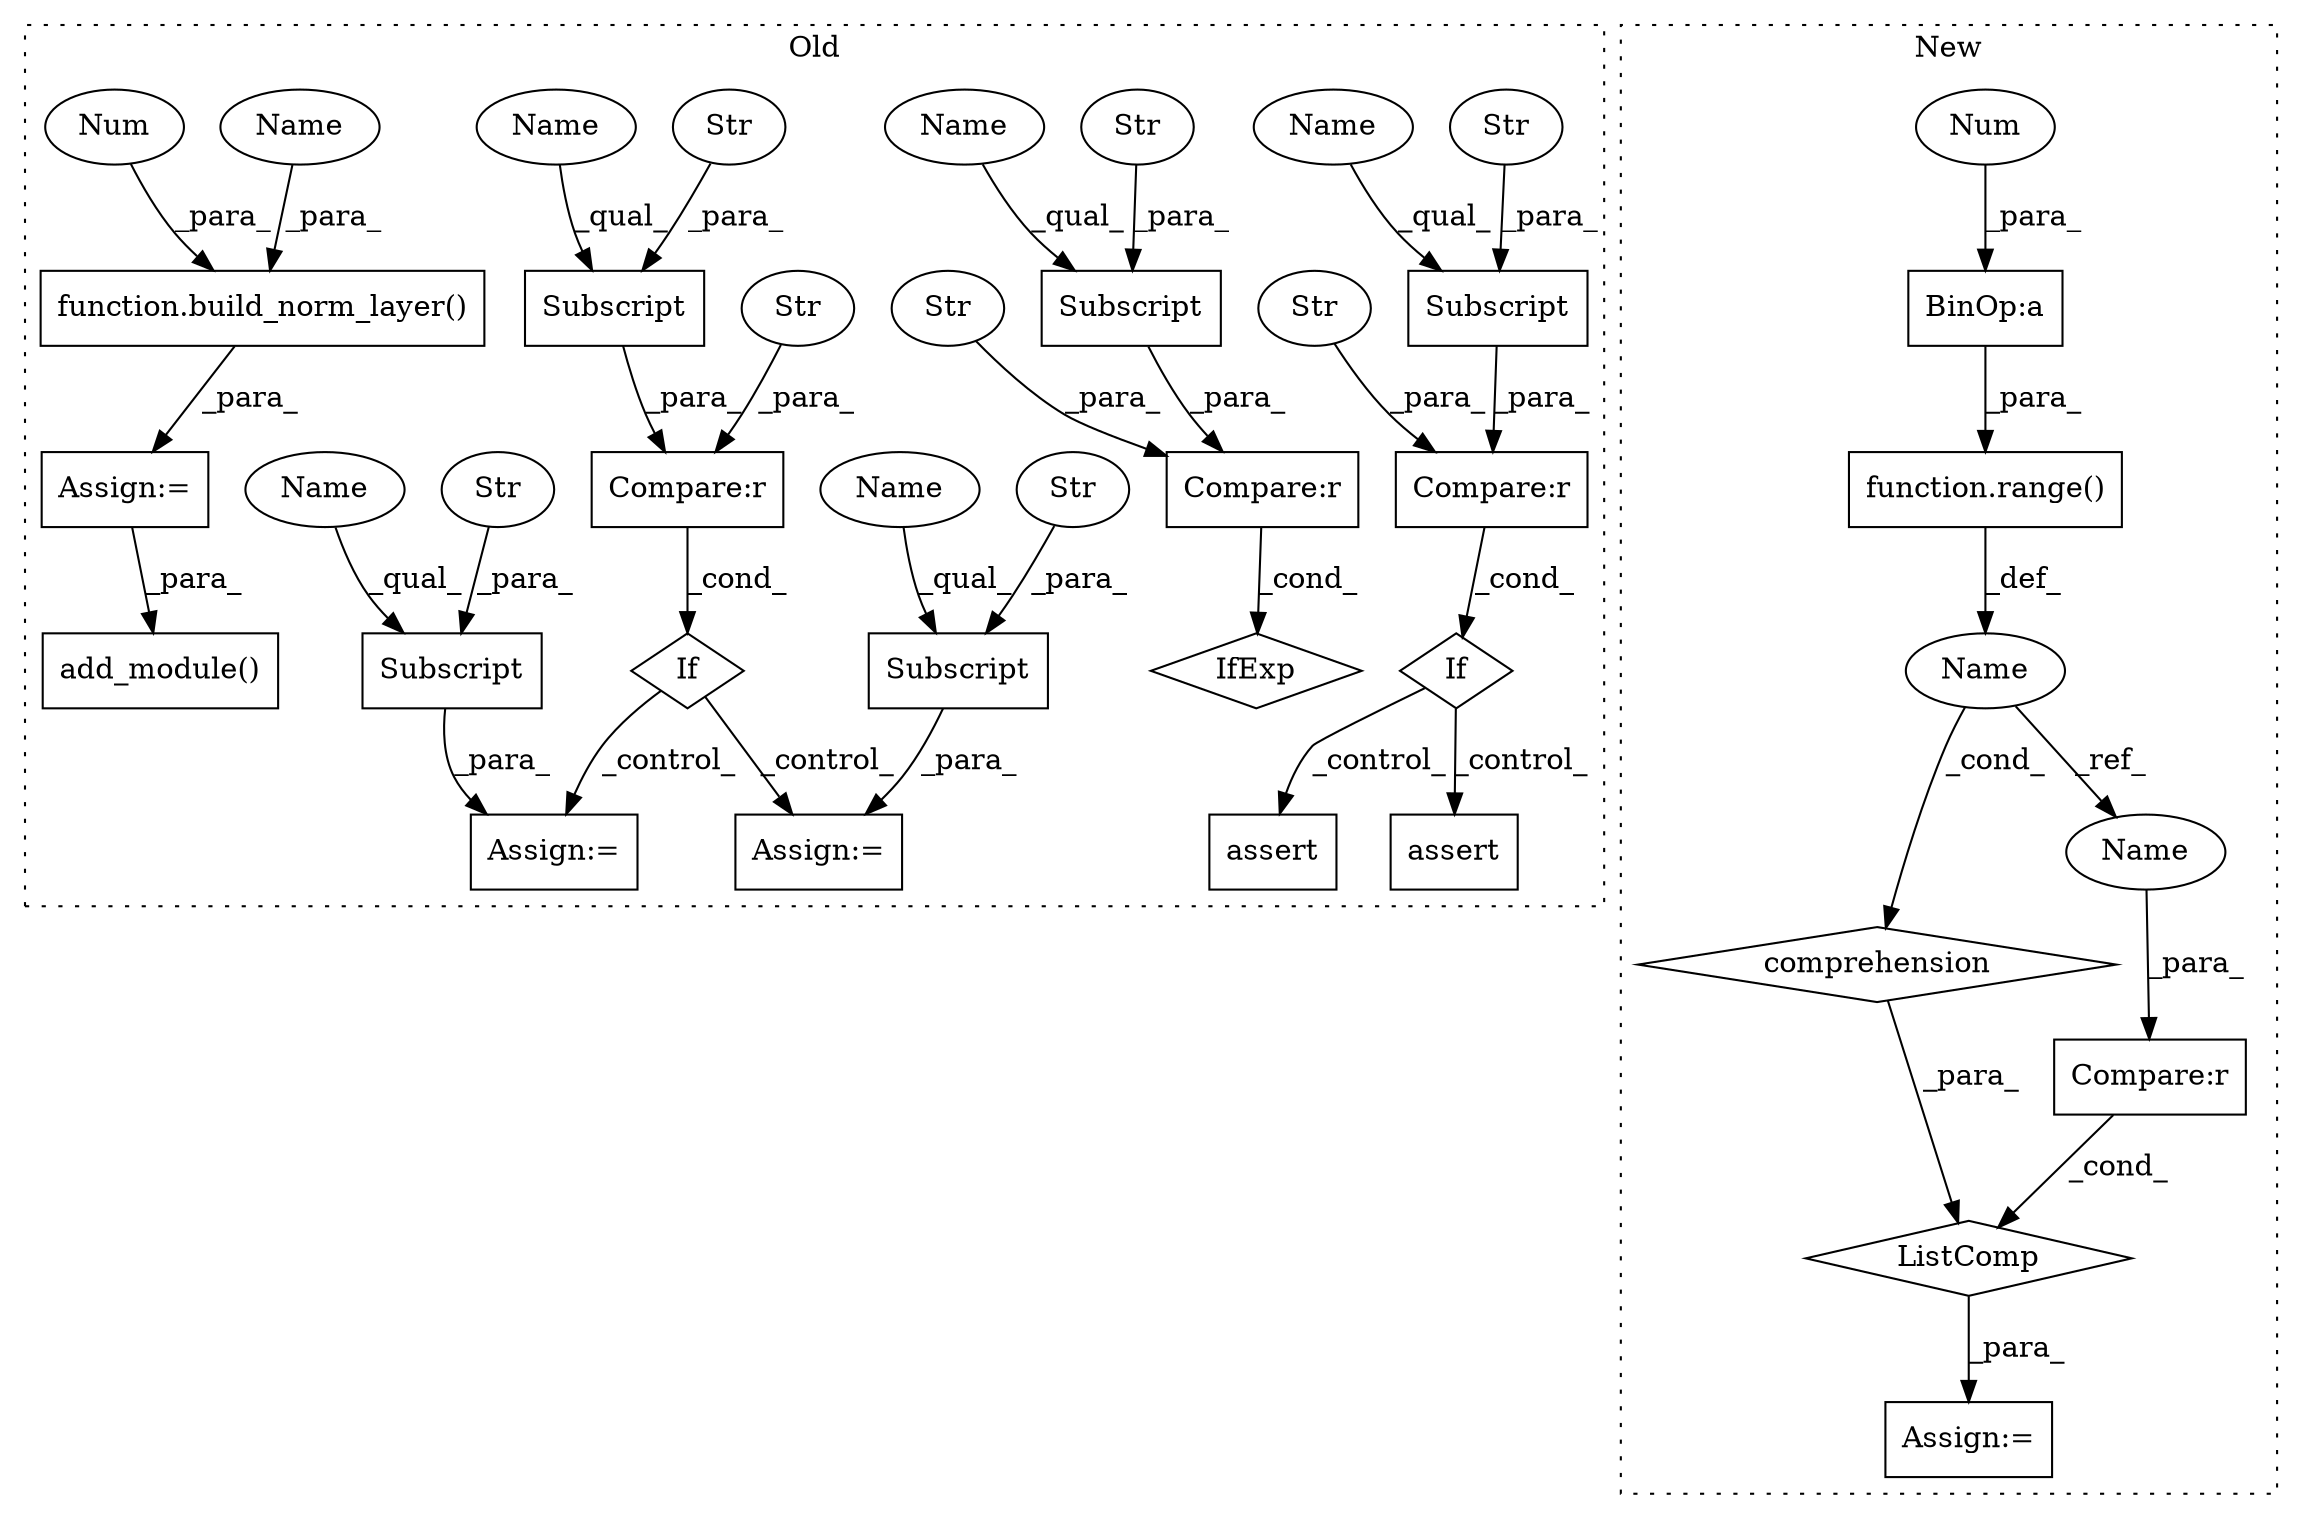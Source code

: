 digraph G {
subgraph cluster0 {
1 [label="add_module()" a="75" s="9035,9081" l="16,1" shape="box"];
9 [label="function.build_norm_layer()" a="75" s="8919,8949" l="17,1" shape="box"];
10 [label="Subscript" a="63" s="8548,0" l="20,0" shape="box"];
11 [label="Str" a="66" s="8558" l="9" shape="ellipse"];
12 [label="Subscript" a="63" s="8990,0" l="17,0" shape="box"];
13 [label="Str" a="66" s="9000" l="6" shape="ellipse"];
14 [label="Subscript" a="63" s="8300,0" l="17,0" shape="box"];
15 [label="Compare:r" a="40" s="8300" l="25" shape="box"];
16 [label="If" a="96" s="8297,8325" l="3,14" shape="diamond"];
17 [label="Str" a="66" s="8310" l="6" shape="ellipse"];
18 [label="Subscript" a="63" s="8494,0" l="17,0" shape="box"];
19 [label="Compare:r" a="40" s="8494" l="25" shape="box"];
20 [label="If" a="96" s="8491,8519" l="3,14" shape="diamond"];
21 [label="Str" a="66" s="8504" l="6" shape="ellipse"];
22 [label="Subscript" a="63" s="8598,0" l="22,0" shape="box"];
23 [label="Compare:r" a="40" s="8990" l="25" shape="box"];
24 [label="Str" a="66" s="8608" l="11" shape="ellipse"];
25 [label="Str" a="66" s="9011" l="4" shape="ellipse"];
26 [label="Str" a="66" s="8515" l="4" shape="ellipse"];
27 [label="Str" a="66" s="8321" l="4" shape="ellipse"];
28 [label="IfExp" a="51" s="8986,9015" l="4,6" shape="diamond"];
29 [label="assert" a="65" s="8398" l="7" shape="box"];
31 [label="Num" a="76" s="8947" l="2" shape="ellipse"];
32 [label="assert" a="65" s="8339" l="7" shape="box"];
33 [label="Assign:=" a="68" s="8916" l="3" shape="box"];
34 [label="Assign:=" a="68" s="8595" l="3" shape="box"];
35 [label="Assign:=" a="68" s="8545" l="3" shape="box"];
37 [label="Name" a="87" s="8548" l="9" shape="ellipse"];
38 [label="Name" a="87" s="8300" l="9" shape="ellipse"];
39 [label="Name" a="87" s="8936" l="9" shape="ellipse"];
40 [label="Name" a="87" s="8990" l="9" shape="ellipse"];
41 [label="Name" a="87" s="8598" l="9" shape="ellipse"];
42 [label="Name" a="87" s="8494" l="9" shape="ellipse"];
label = "Old";
style="dotted";
}
subgraph cluster1 {
2 [label="ListComp" a="106" s="8458" l="51" shape="diamond"];
3 [label="comprehension" a="45" s="8478" l="3" shape="diamond"];
4 [label="Assign:=" a="68" s="8455" l="3" shape="box"];
5 [label="function.range()" a="75" s="8487,8507" l="6,1" shape="box"];
6 [label="BinOp:a" a="82" s="8503" l="3" shape="box"];
7 [label="Compare:r" a="40" s="8459" l="18" shape="box"];
8 [label="Name" a="87" s="8482" l="1" shape="ellipse"];
30 [label="Num" a="76" s="8506" l="1" shape="ellipse"];
36 [label="Name" a="87" s="8459" l="1" shape="ellipse"];
label = "New";
style="dotted";
}
2 -> 4 [label="_para_"];
3 -> 2 [label="_para_"];
5 -> 8 [label="_def_"];
6 -> 5 [label="_para_"];
7 -> 2 [label="_cond_"];
8 -> 3 [label="_cond_"];
8 -> 36 [label="_ref_"];
9 -> 33 [label="_para_"];
10 -> 35 [label="_para_"];
11 -> 10 [label="_para_"];
12 -> 23 [label="_para_"];
13 -> 12 [label="_para_"];
14 -> 15 [label="_para_"];
15 -> 16 [label="_cond_"];
16 -> 32 [label="_control_"];
16 -> 29 [label="_control_"];
17 -> 14 [label="_para_"];
18 -> 19 [label="_para_"];
19 -> 20 [label="_cond_"];
20 -> 34 [label="_control_"];
20 -> 35 [label="_control_"];
21 -> 18 [label="_para_"];
22 -> 34 [label="_para_"];
23 -> 28 [label="_cond_"];
24 -> 22 [label="_para_"];
25 -> 23 [label="_para_"];
26 -> 19 [label="_para_"];
27 -> 15 [label="_para_"];
30 -> 6 [label="_para_"];
31 -> 9 [label="_para_"];
33 -> 1 [label="_para_"];
36 -> 7 [label="_para_"];
37 -> 10 [label="_qual_"];
38 -> 14 [label="_qual_"];
39 -> 9 [label="_para_"];
40 -> 12 [label="_qual_"];
41 -> 22 [label="_qual_"];
42 -> 18 [label="_qual_"];
}